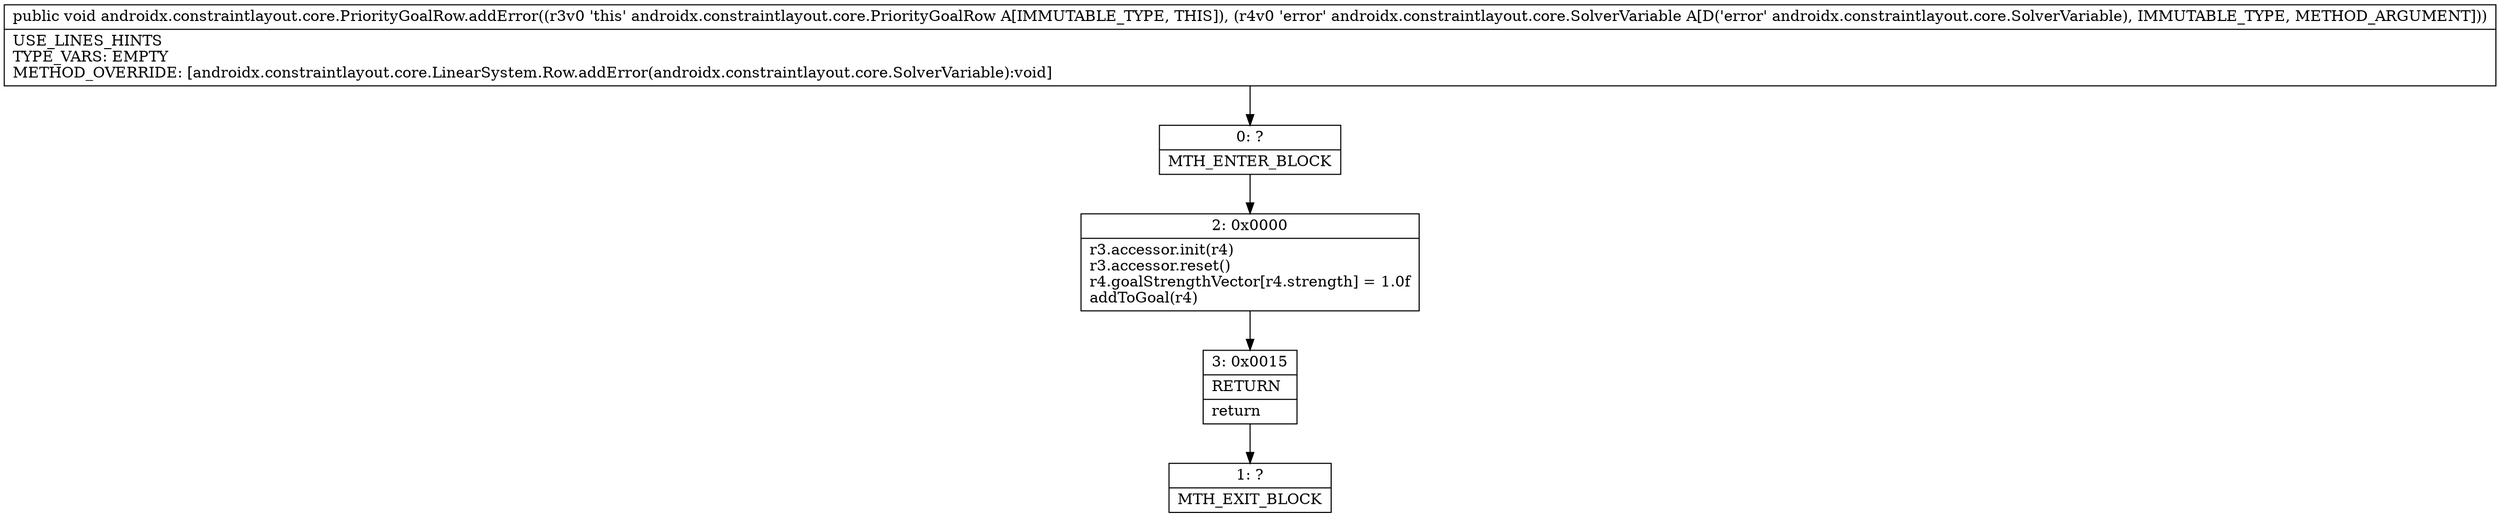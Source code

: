 digraph "CFG forandroidx.constraintlayout.core.PriorityGoalRow.addError(Landroidx\/constraintlayout\/core\/SolverVariable;)V" {
Node_0 [shape=record,label="{0\:\ ?|MTH_ENTER_BLOCK\l}"];
Node_2 [shape=record,label="{2\:\ 0x0000|r3.accessor.init(r4)\lr3.accessor.reset()\lr4.goalStrengthVector[r4.strength] = 1.0f\laddToGoal(r4)\l}"];
Node_3 [shape=record,label="{3\:\ 0x0015|RETURN\l|return\l}"];
Node_1 [shape=record,label="{1\:\ ?|MTH_EXIT_BLOCK\l}"];
MethodNode[shape=record,label="{public void androidx.constraintlayout.core.PriorityGoalRow.addError((r3v0 'this' androidx.constraintlayout.core.PriorityGoalRow A[IMMUTABLE_TYPE, THIS]), (r4v0 'error' androidx.constraintlayout.core.SolverVariable A[D('error' androidx.constraintlayout.core.SolverVariable), IMMUTABLE_TYPE, METHOD_ARGUMENT]))  | USE_LINES_HINTS\lTYPE_VARS: EMPTY\lMETHOD_OVERRIDE: [androidx.constraintlayout.core.LinearSystem.Row.addError(androidx.constraintlayout.core.SolverVariable):void]\l}"];
MethodNode -> Node_0;Node_0 -> Node_2;
Node_2 -> Node_3;
Node_3 -> Node_1;
}

